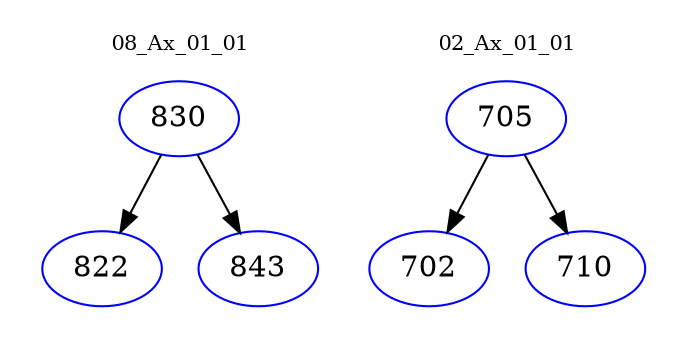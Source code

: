 digraph{
subgraph cluster_0 {
color = white
label = "08_Ax_01_01";
fontsize=10;
T0_830 [label="830", color="blue"]
T0_830 -> T0_822 [color="black"]
T0_822 [label="822", color="blue"]
T0_830 -> T0_843 [color="black"]
T0_843 [label="843", color="blue"]
}
subgraph cluster_1 {
color = white
label = "02_Ax_01_01";
fontsize=10;
T1_705 [label="705", color="blue"]
T1_705 -> T1_702 [color="black"]
T1_702 [label="702", color="blue"]
T1_705 -> T1_710 [color="black"]
T1_710 [label="710", color="blue"]
}
}
